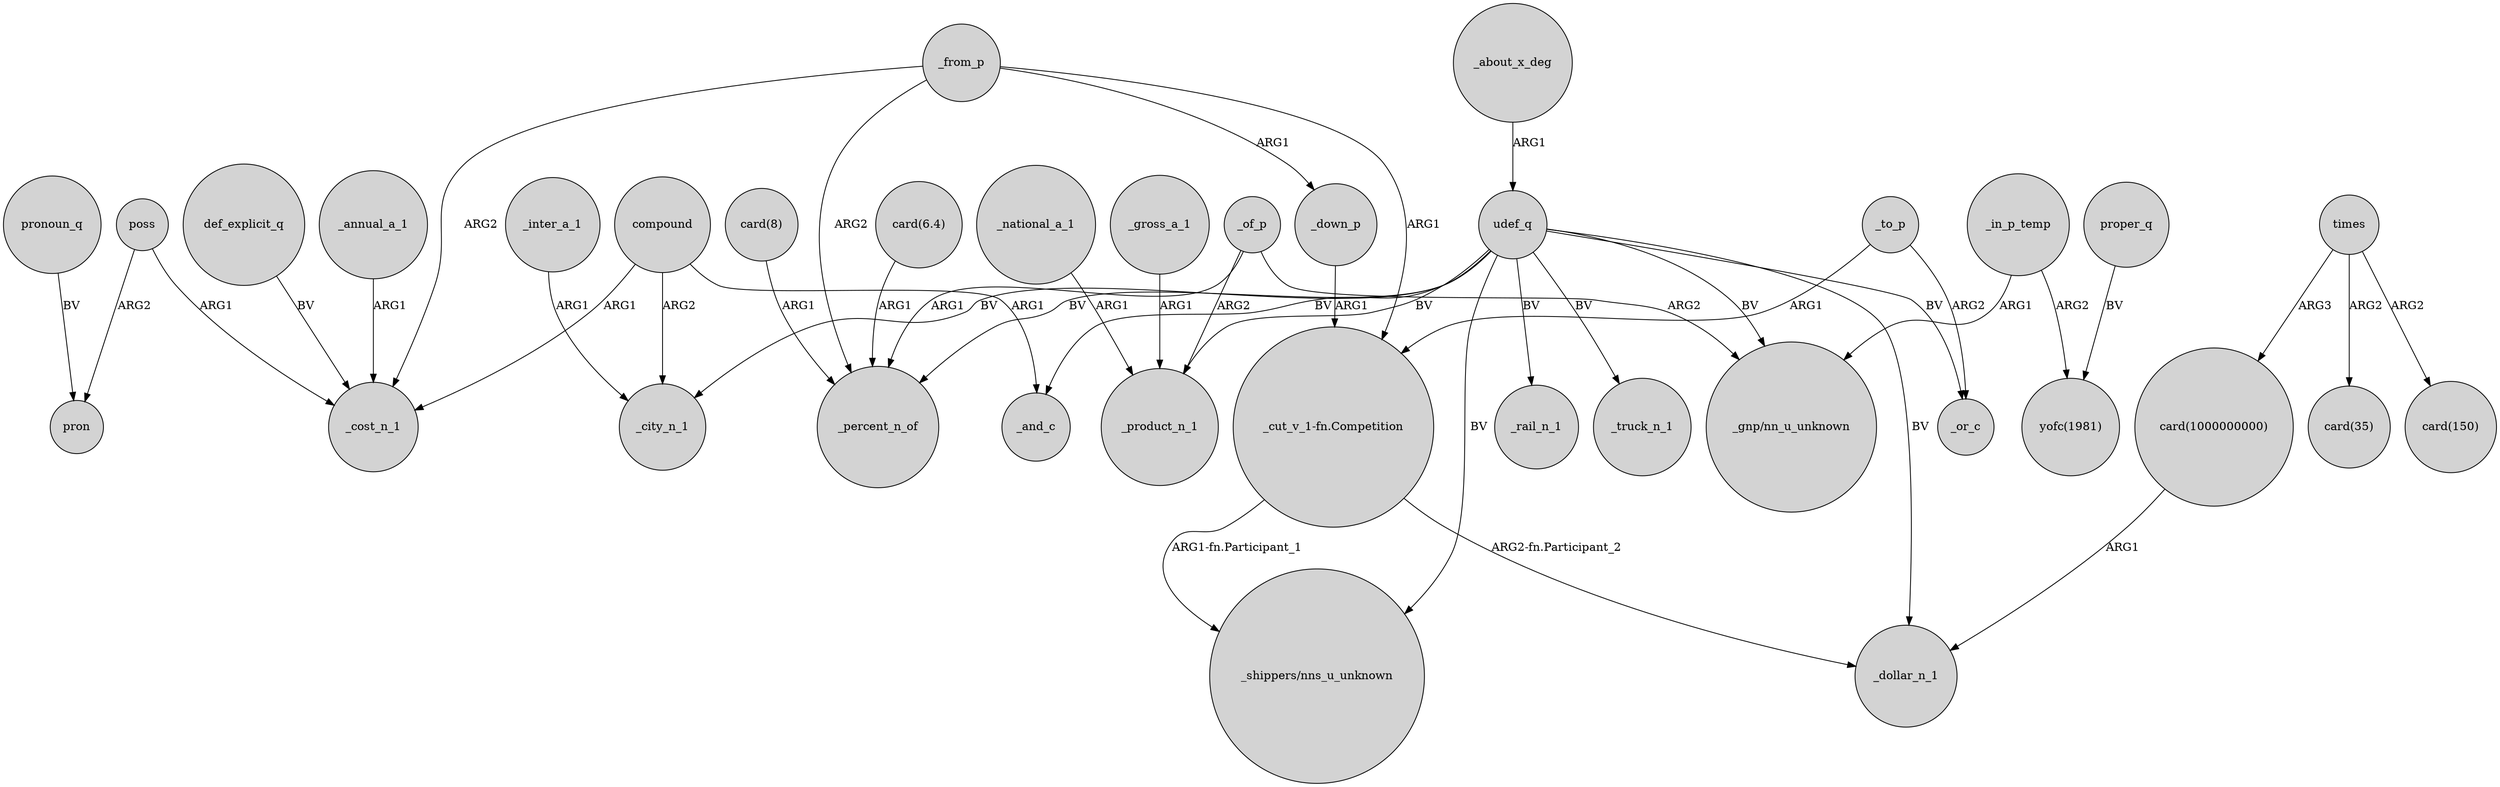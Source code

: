 digraph {
	node [shape=circle style=filled]
	"card(1000000000)" -> _dollar_n_1 [label=ARG1]
	_annual_a_1 -> _cost_n_1 [label=ARG1]
	_to_p -> _or_c [label=ARG2]
	_inter_a_1 -> _city_n_1 [label=ARG1]
	compound -> _and_c [label=ARG1]
	_national_a_1 -> _product_n_1 [label=ARG1]
	poss -> _cost_n_1 [label=ARG1]
	udef_q -> _product_n_1 [label=BV]
	"card(8)" -> _percent_n_of [label=ARG1]
	udef_q -> _and_c [label=BV]
	times -> "card(1000000000)" [label=ARG3]
	_of_p -> _percent_n_of [label=ARG1]
	_of_p -> _product_n_1 [label=ARG2]
	"_cut_v_1-fn.Competition" -> "_shippers/nns_u_unknown" [label="ARG1-fn.Participant_1"]
	"card(6.4)" -> _percent_n_of [label=ARG1]
	udef_q -> "_shippers/nns_u_unknown" [label=BV]
	_about_x_deg -> udef_q [label=ARG1]
	udef_q -> _or_c [label=BV]
	_down_p -> "_cut_v_1-fn.Competition" [label=ARG1]
	_to_p -> "_cut_v_1-fn.Competition" [label=ARG1]
	pronoun_q -> pron [label=BV]
	def_explicit_q -> _cost_n_1 [label=BV]
	_from_p -> _down_p [label=ARG1]
	poss -> pron [label=ARG2]
	"_cut_v_1-fn.Competition" -> _dollar_n_1 [label="ARG2-fn.Participant_2"]
	udef_q -> "_gnp/nn_u_unknown" [label=BV]
	udef_q -> _percent_n_of [label=BV]
	times -> "card(150)" [label=ARG2]
	udef_q -> _dollar_n_1 [label=BV]
	udef_q -> _city_n_1 [label=BV]
	_from_p -> _cost_n_1 [label=ARG2]
	_gross_a_1 -> _product_n_1 [label=ARG1]
	_from_p -> _percent_n_of [label=ARG2]
	proper_q -> "yofc(1981)" [label=BV]
	udef_q -> _rail_n_1 [label=BV]
	_in_p_temp -> "yofc(1981)" [label=ARG2]
	_in_p_temp -> "_gnp/nn_u_unknown" [label=ARG1]
	compound -> _cost_n_1 [label=ARG1]
	_from_p -> "_cut_v_1-fn.Competition" [label=ARG1]
	compound -> _city_n_1 [label=ARG2]
	_of_p -> "_gnp/nn_u_unknown" [label=ARG2]
	times -> "card(35)" [label=ARG2]
	udef_q -> _truck_n_1 [label=BV]
}
